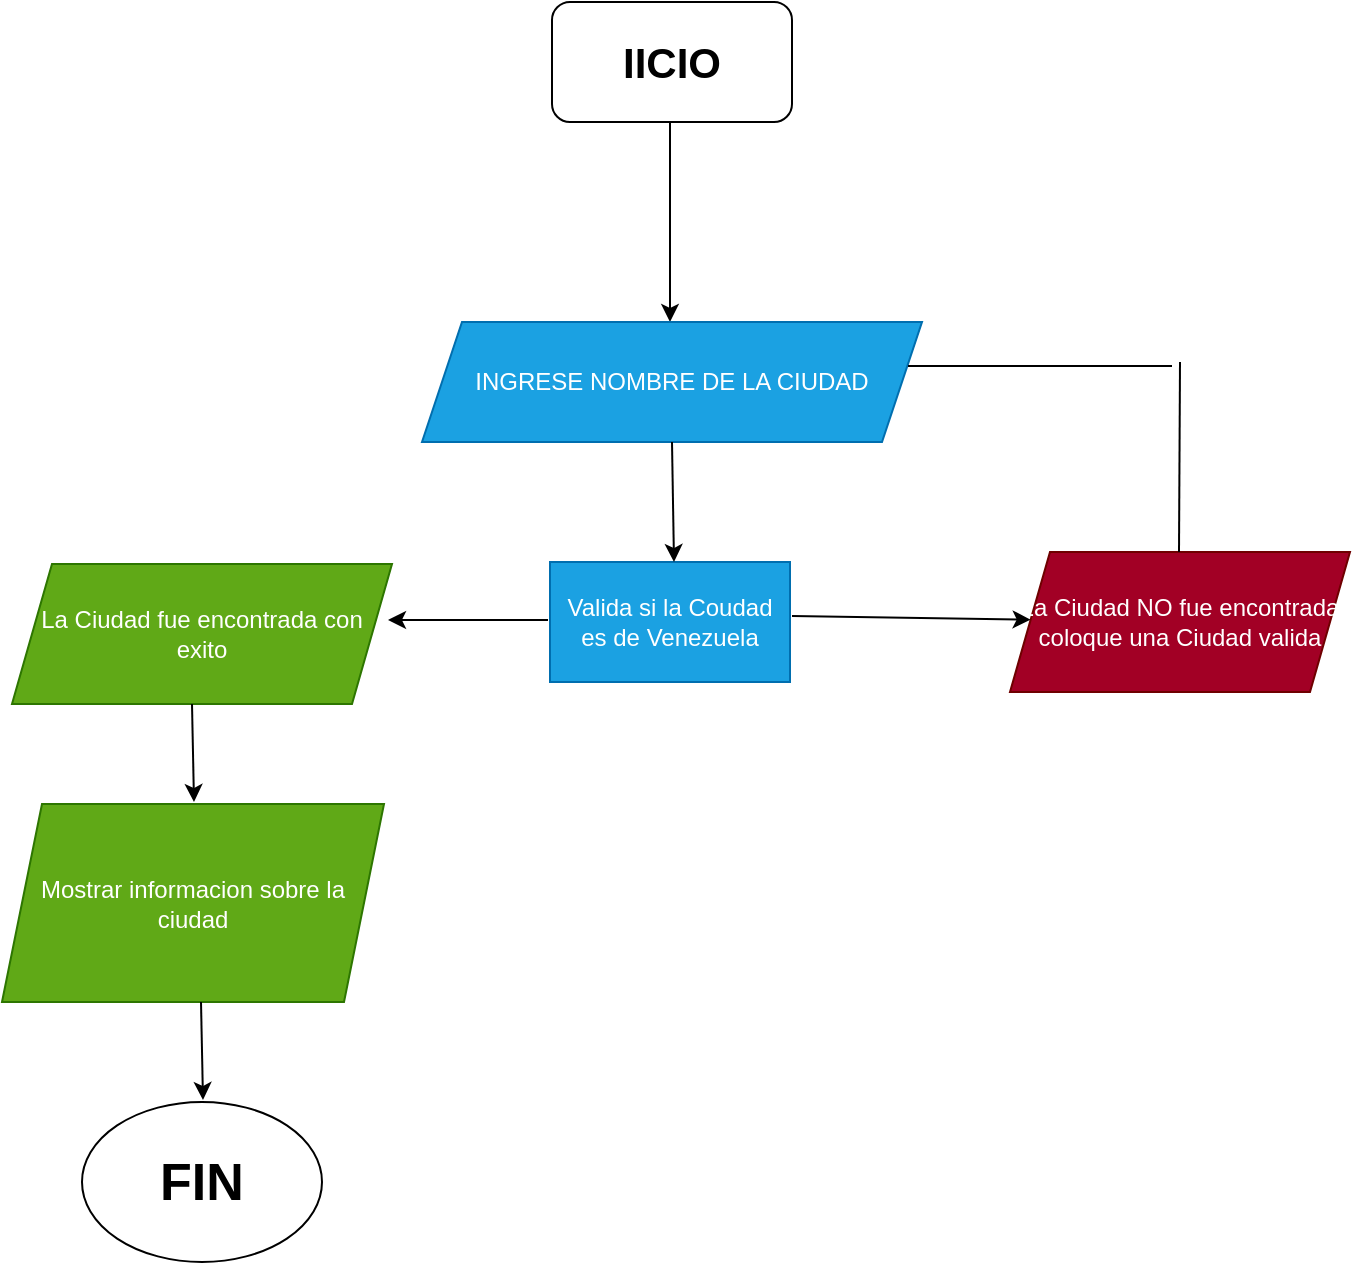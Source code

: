 <mxfile version="21.3.8" type="github" pages="2">
  <diagram name="Diagrama_Ciudades_Dorian" id="JCSiqAnS31qGbKRl32hf">
    <mxGraphModel dx="2048" dy="663" grid="1" gridSize="10" guides="1" tooltips="1" connect="1" arrows="1" fold="1" page="1" pageScale="1" pageWidth="827" pageHeight="1169" math="0" shadow="0">
      <root>
        <mxCell id="0" />
        <mxCell id="1" parent="0" />
        <mxCell id="gP56f93Z0Lwh1qoLY5qk-1" value="&lt;font style=&quot;vertical-align: inherit; font-size: 21px;&quot;&gt;&lt;font style=&quot;vertical-align: inherit; font-size: 21px;&quot;&gt;IICIO&lt;/font&gt;&lt;/font&gt;" style="rounded=1;whiteSpace=wrap;html=1;fontStyle=1;fontSize=21;" vertex="1" parent="1">
          <mxGeometry x="-60" y="30" width="120" height="60" as="geometry" />
        </mxCell>
        <mxCell id="gP56f93Z0Lwh1qoLY5qk-5" value="" style="endArrow=classic;html=1;rounded=0;" edge="1" parent="1">
          <mxGeometry width="50" height="50" relative="1" as="geometry">
            <mxPoint x="-1" y="90" as="sourcePoint" />
            <mxPoint x="-1" y="190" as="targetPoint" />
          </mxGeometry>
        </mxCell>
        <mxCell id="gP56f93Z0Lwh1qoLY5qk-6" value="&lt;font style=&quot;vertical-align: inherit;&quot;&gt;&lt;font style=&quot;vertical-align: inherit;&quot;&gt;INGRESE NOMBRE DE LA CIUDAD&lt;/font&gt;&lt;/font&gt;" style="shape=parallelogram;perimeter=parallelogramPerimeter;whiteSpace=wrap;html=1;fixedSize=1;fillColor=#1ba1e2;fontColor=#ffffff;strokeColor=#006EAF;" vertex="1" parent="1">
          <mxGeometry x="-125" y="190" width="250" height="60" as="geometry" />
        </mxCell>
        <mxCell id="gP56f93Z0Lwh1qoLY5qk-7" value="Valida si la Coudad es de Venezuela" style="rounded=0;whiteSpace=wrap;html=1;fillColor=#1ba1e2;fontColor=#ffffff;strokeColor=#006EAF;" vertex="1" parent="1">
          <mxGeometry x="-61" y="310" width="120" height="60" as="geometry" />
        </mxCell>
        <mxCell id="gP56f93Z0Lwh1qoLY5qk-8" value="" style="endArrow=classic;html=1;rounded=0;exitX=0.5;exitY=1;exitDx=0;exitDy=0;" edge="1" parent="1" source="gP56f93Z0Lwh1qoLY5qk-6">
          <mxGeometry width="50" height="50" relative="1" as="geometry">
            <mxPoint x="1" y="260" as="sourcePoint" />
            <mxPoint x="1" y="310" as="targetPoint" />
          </mxGeometry>
        </mxCell>
        <mxCell id="gP56f93Z0Lwh1qoLY5qk-10" value="" style="endArrow=classic;html=1;rounded=0;" edge="1" parent="1">
          <mxGeometry width="50" height="50" relative="1" as="geometry">
            <mxPoint x="-62" y="339" as="sourcePoint" />
            <mxPoint x="-142" y="339" as="targetPoint" />
          </mxGeometry>
        </mxCell>
        <mxCell id="gP56f93Z0Lwh1qoLY5qk-11" value="&lt;font style=&quot;vertical-align: inherit;&quot;&gt;&lt;font style=&quot;vertical-align: inherit;&quot;&gt;La Ciudad fue encontrada con exito&lt;/font&gt;&lt;/font&gt;" style="shape=parallelogram;perimeter=parallelogramPerimeter;whiteSpace=wrap;html=1;fixedSize=1;fillColor=#60a917;fontColor=#ffffff;strokeColor=#2D7600;" vertex="1" parent="1">
          <mxGeometry x="-330" y="311" width="190" height="70" as="geometry" />
        </mxCell>
        <mxCell id="gP56f93Z0Lwh1qoLY5qk-12" value="&lt;font style=&quot;vertical-align: inherit;&quot;&gt;&lt;font style=&quot;vertical-align: inherit;&quot;&gt;&lt;font style=&quot;vertical-align: inherit;&quot;&gt;&lt;font style=&quot;vertical-align: inherit;&quot;&gt;La Ciudad NO fue encontrada coloque una Ciudad valida&lt;/font&gt;&lt;/font&gt;&lt;/font&gt;&lt;/font&gt;" style="shape=parallelogram;perimeter=parallelogramPerimeter;whiteSpace=wrap;html=1;fixedSize=1;fillColor=#a20025;fontColor=#ffffff;strokeColor=#6F0000;" vertex="1" parent="1">
          <mxGeometry x="169" y="305" width="170" height="70" as="geometry" />
        </mxCell>
        <mxCell id="gP56f93Z0Lwh1qoLY5qk-13" value="" style="endArrow=classic;html=1;rounded=0;" edge="1" parent="1" target="gP56f93Z0Lwh1qoLY5qk-12">
          <mxGeometry width="50" height="50" relative="1" as="geometry">
            <mxPoint x="60" y="337" as="sourcePoint" />
            <mxPoint x="142" y="337" as="targetPoint" />
          </mxGeometry>
        </mxCell>
        <mxCell id="gP56f93Z0Lwh1qoLY5qk-14" value="&lt;font style=&quot;vertical-align: inherit;&quot;&gt;&lt;font style=&quot;vertical-align: inherit;&quot;&gt;Mostrar informacion sobre la ciudad&lt;/font&gt;&lt;/font&gt;" style="shape=parallelogram;perimeter=parallelogramPerimeter;whiteSpace=wrap;html=1;fixedSize=1;fillColor=#60a917;fontColor=#ffffff;strokeColor=#2D7600;" vertex="1" parent="1">
          <mxGeometry x="-335" y="431" width="191" height="99" as="geometry" />
        </mxCell>
        <mxCell id="gP56f93Z0Lwh1qoLY5qk-15" value="&lt;font style=&quot;vertical-align: inherit; font-size: 26px;&quot;&gt;&lt;font style=&quot;vertical-align: inherit; font-size: 26px;&quot;&gt;FIN&lt;/font&gt;&lt;/font&gt;" style="ellipse;whiteSpace=wrap;html=1;fontSize=26;fontStyle=1" vertex="1" parent="1">
          <mxGeometry x="-295" y="580" width="120" height="80" as="geometry" />
        </mxCell>
        <mxCell id="gP56f93Z0Lwh1qoLY5qk-17" value="" style="endArrow=none;html=1;rounded=0;" edge="1" parent="1">
          <mxGeometry width="50" height="50" relative="1" as="geometry">
            <mxPoint x="253.5" y="305" as="sourcePoint" />
            <mxPoint x="254" y="210" as="targetPoint" />
          </mxGeometry>
        </mxCell>
        <mxCell id="gP56f93Z0Lwh1qoLY5qk-18" value="" style="endArrow=none;html=1;rounded=0;" edge="1" parent="1">
          <mxGeometry width="50" height="50" relative="1" as="geometry">
            <mxPoint x="118" y="212" as="sourcePoint" />
            <mxPoint x="250" y="212" as="targetPoint" />
          </mxGeometry>
        </mxCell>
        <mxCell id="gP56f93Z0Lwh1qoLY5qk-21" value="" style="endArrow=classic;html=1;rounded=0;exitX=0.5;exitY=1;exitDx=0;exitDy=0;" edge="1" parent="1">
          <mxGeometry width="50" height="50" relative="1" as="geometry">
            <mxPoint x="-240" y="381" as="sourcePoint" />
            <mxPoint x="-239" y="430" as="targetPoint" />
          </mxGeometry>
        </mxCell>
        <mxCell id="gP56f93Z0Lwh1qoLY5qk-23" value="" style="endArrow=classic;html=1;rounded=0;exitX=0.5;exitY=1;exitDx=0;exitDy=0;" edge="1" parent="1">
          <mxGeometry width="50" height="50" relative="1" as="geometry">
            <mxPoint x="-235.5" y="530" as="sourcePoint" />
            <mxPoint x="-234.5" y="579" as="targetPoint" />
          </mxGeometry>
        </mxCell>
      </root>
    </mxGraphModel>
  </diagram>
  <diagram id="s-2OVAQPD-OkQJ_WWXd3" name="Diagrama_Ingreso_Dorian">
    <mxGraphModel dx="1221" dy="663" grid="1" gridSize="10" guides="1" tooltips="1" connect="1" arrows="1" fold="1" page="1" pageScale="1" pageWidth="827" pageHeight="1169" math="0" shadow="0">
      <root>
        <mxCell id="0" />
        <mxCell id="1" parent="0" />
        <mxCell id="7UMELRAUXSJ7gnT_UMZs-1" value="&lt;h1&gt;INICIO&lt;/h1&gt;" style="rounded=1;whiteSpace=wrap;html=1;" vertex="1" parent="1">
          <mxGeometry x="361" width="120" height="60" as="geometry" />
        </mxCell>
        <mxCell id="7UMELRAUXSJ7gnT_UMZs-4" value="" style="endArrow=classic;html=1;rounded=0;" edge="1" parent="1">
          <mxGeometry width="50" height="50" relative="1" as="geometry">
            <mxPoint x="420" y="60" as="sourcePoint" />
            <mxPoint x="420" y="100" as="targetPoint" />
          </mxGeometry>
        </mxCell>
        <mxCell id="7UMELRAUXSJ7gnT_UMZs-5" value="" style="endArrow=classic;html=1;rounded=0;" edge="1" parent="1">
          <mxGeometry width="50" height="50" relative="1" as="geometry">
            <mxPoint x="420" y="162" as="sourcePoint" />
            <mxPoint x="420" y="210" as="targetPoint" />
          </mxGeometry>
        </mxCell>
        <mxCell id="7UMELRAUXSJ7gnT_UMZs-6" value="" style="endArrow=classic;html=1;rounded=0;" edge="1" parent="1">
          <mxGeometry width="50" height="50" relative="1" as="geometry">
            <mxPoint x="363" y="349" as="sourcePoint" />
            <mxPoint x="286" y="349" as="targetPoint" />
          </mxGeometry>
        </mxCell>
        <mxCell id="7UMELRAUXSJ7gnT_UMZs-7" value="" style="endArrow=classic;html=1;rounded=0;" edge="1" parent="1">
          <mxGeometry width="50" height="50" relative="1" as="geometry">
            <mxPoint x="422" y="270" as="sourcePoint" />
            <mxPoint x="422" y="320" as="targetPoint" />
          </mxGeometry>
        </mxCell>
        <mxCell id="7UMELRAUXSJ7gnT_UMZs-8" value="" style="endArrow=classic;html=1;rounded=0;" edge="1" parent="1">
          <mxGeometry width="50" height="50" relative="1" as="geometry">
            <mxPoint x="483" y="346" as="sourcePoint" />
            <mxPoint x="568" y="346" as="targetPoint" />
          </mxGeometry>
        </mxCell>
        <mxCell id="7UMELRAUXSJ7gnT_UMZs-9" value="" style="endArrow=classic;html=1;rounded=0;entryX=0.5;entryY=0;entryDx=0;entryDy=0;" edge="1" parent="1" target="7UMELRAUXSJ7gnT_UMZs-21">
          <mxGeometry width="50" height="50" relative="1" as="geometry">
            <mxPoint x="200" y="377" as="sourcePoint" />
            <mxPoint x="200" y="427" as="targetPoint" />
          </mxGeometry>
        </mxCell>
        <mxCell id="7UMELRAUXSJ7gnT_UMZs-10" value="" style="endArrow=classic;html=1;rounded=0;" edge="1" parent="1">
          <mxGeometry width="50" height="50" relative="1" as="geometry">
            <mxPoint x="201" y="496" as="sourcePoint" />
            <mxPoint x="201" y="536" as="targetPoint" />
          </mxGeometry>
        </mxCell>
        <mxCell id="7UMELRAUXSJ7gnT_UMZs-11" value="" style="endArrow=classic;html=1;rounded=0;" edge="1" parent="1">
          <mxGeometry width="50" height="50" relative="1" as="geometry">
            <mxPoint x="445" y="470" as="sourcePoint" />
            <mxPoint x="445" y="550" as="targetPoint" />
          </mxGeometry>
        </mxCell>
        <mxCell id="7UMELRAUXSJ7gnT_UMZs-13" value="Ingresando al portal&amp;nbsp;https://edtecnica.com" style="shape=parallelogram;perimeter=parallelogramPerimeter;whiteSpace=wrap;html=1;fixedSize=1;fillColor=#6a00ff;fontColor=#ffffff;strokeColor=#3700CC;" vertex="1" parent="1">
          <mxGeometry x="273" y="102" width="290" height="60" as="geometry" />
        </mxCell>
        <mxCell id="7UMELRAUXSJ7gnT_UMZs-14" value="Ingrese Usuario y Contraseña" style="shape=parallelogram;perimeter=parallelogramPerimeter;whiteSpace=wrap;html=1;fixedSize=1;fillColor=#6a00ff;fontColor=#ffffff;strokeColor=#3700CC;" vertex="1" parent="1">
          <mxGeometry x="270" y="211" width="290" height="60" as="geometry" />
        </mxCell>
        <mxCell id="7UMELRAUXSJ7gnT_UMZs-15" value="Validar el Usuario y Contraseña" style="rounded=0;whiteSpace=wrap;html=1;fillColor=#6a00ff;fontColor=#ffffff;strokeColor=#3700CC;" vertex="1" parent="1">
          <mxGeometry x="363" y="320" width="120" height="60" as="geometry" />
        </mxCell>
        <mxCell id="7UMELRAUXSJ7gnT_UMZs-17" value="Usuario y Contraseña valida, bienvenido portal EDTecnica" style="shape=parallelogram;perimeter=parallelogramPerimeter;whiteSpace=wrap;html=1;fixedSize=1;fillColor=#60a917;fontColor=#ffffff;strokeColor=#2D7600;" vertex="1" parent="1">
          <mxGeometry x="110" y="319" width="187" height="60" as="geometry" />
        </mxCell>
        <mxCell id="7UMELRAUXSJ7gnT_UMZs-18" value="Usuario y Contraseña incorrecto,&lt;br&gt;coloquelo correctamente." style="shape=parallelogram;perimeter=parallelogramPerimeter;whiteSpace=wrap;html=1;fixedSize=1;fillColor=#a20025;fontColor=#ffffff;strokeColor=#6F0000;" vertex="1" parent="1">
          <mxGeometry x="556" y="321" width="207" height="60" as="geometry" />
        </mxCell>
        <mxCell id="7UMELRAUXSJ7gnT_UMZs-19" value="" style="endArrow=none;html=1;rounded=0;" edge="1" parent="1">
          <mxGeometry width="50" height="50" relative="1" as="geometry">
            <mxPoint x="662" y="320" as="sourcePoint" />
            <mxPoint x="662" y="240" as="targetPoint" />
          </mxGeometry>
        </mxCell>
        <mxCell id="7UMELRAUXSJ7gnT_UMZs-20" value="" style="endArrow=classic;html=1;rounded=0;entryX=1;entryY=0.5;entryDx=0;entryDy=0;" edge="1" parent="1" target="7UMELRAUXSJ7gnT_UMZs-14">
          <mxGeometry width="50" height="50" relative="1" as="geometry">
            <mxPoint x="661" y="241" as="sourcePoint" />
            <mxPoint x="591" y="241" as="targetPoint" />
          </mxGeometry>
        </mxCell>
        <mxCell id="7UMELRAUXSJ7gnT_UMZs-21" value="Ingreso al Portal Virtual Estudiantil de Edtecnica" style="rounded=0;whiteSpace=wrap;html=1;fillColor=#60a917;fontColor=#ffffff;strokeColor=#2D7600;" vertex="1" parent="1">
          <mxGeometry x="140" y="434" width="120" height="60" as="geometry" />
        </mxCell>
        <mxCell id="7UMELRAUXSJ7gnT_UMZs-22" value="FIN" style="rounded=1;whiteSpace=wrap;html=1;fontSize=28;fontStyle=1" vertex="1" parent="1">
          <mxGeometry x="140" y="538" width="120" height="60" as="geometry" />
        </mxCell>
      </root>
    </mxGraphModel>
  </diagram>
</mxfile>
